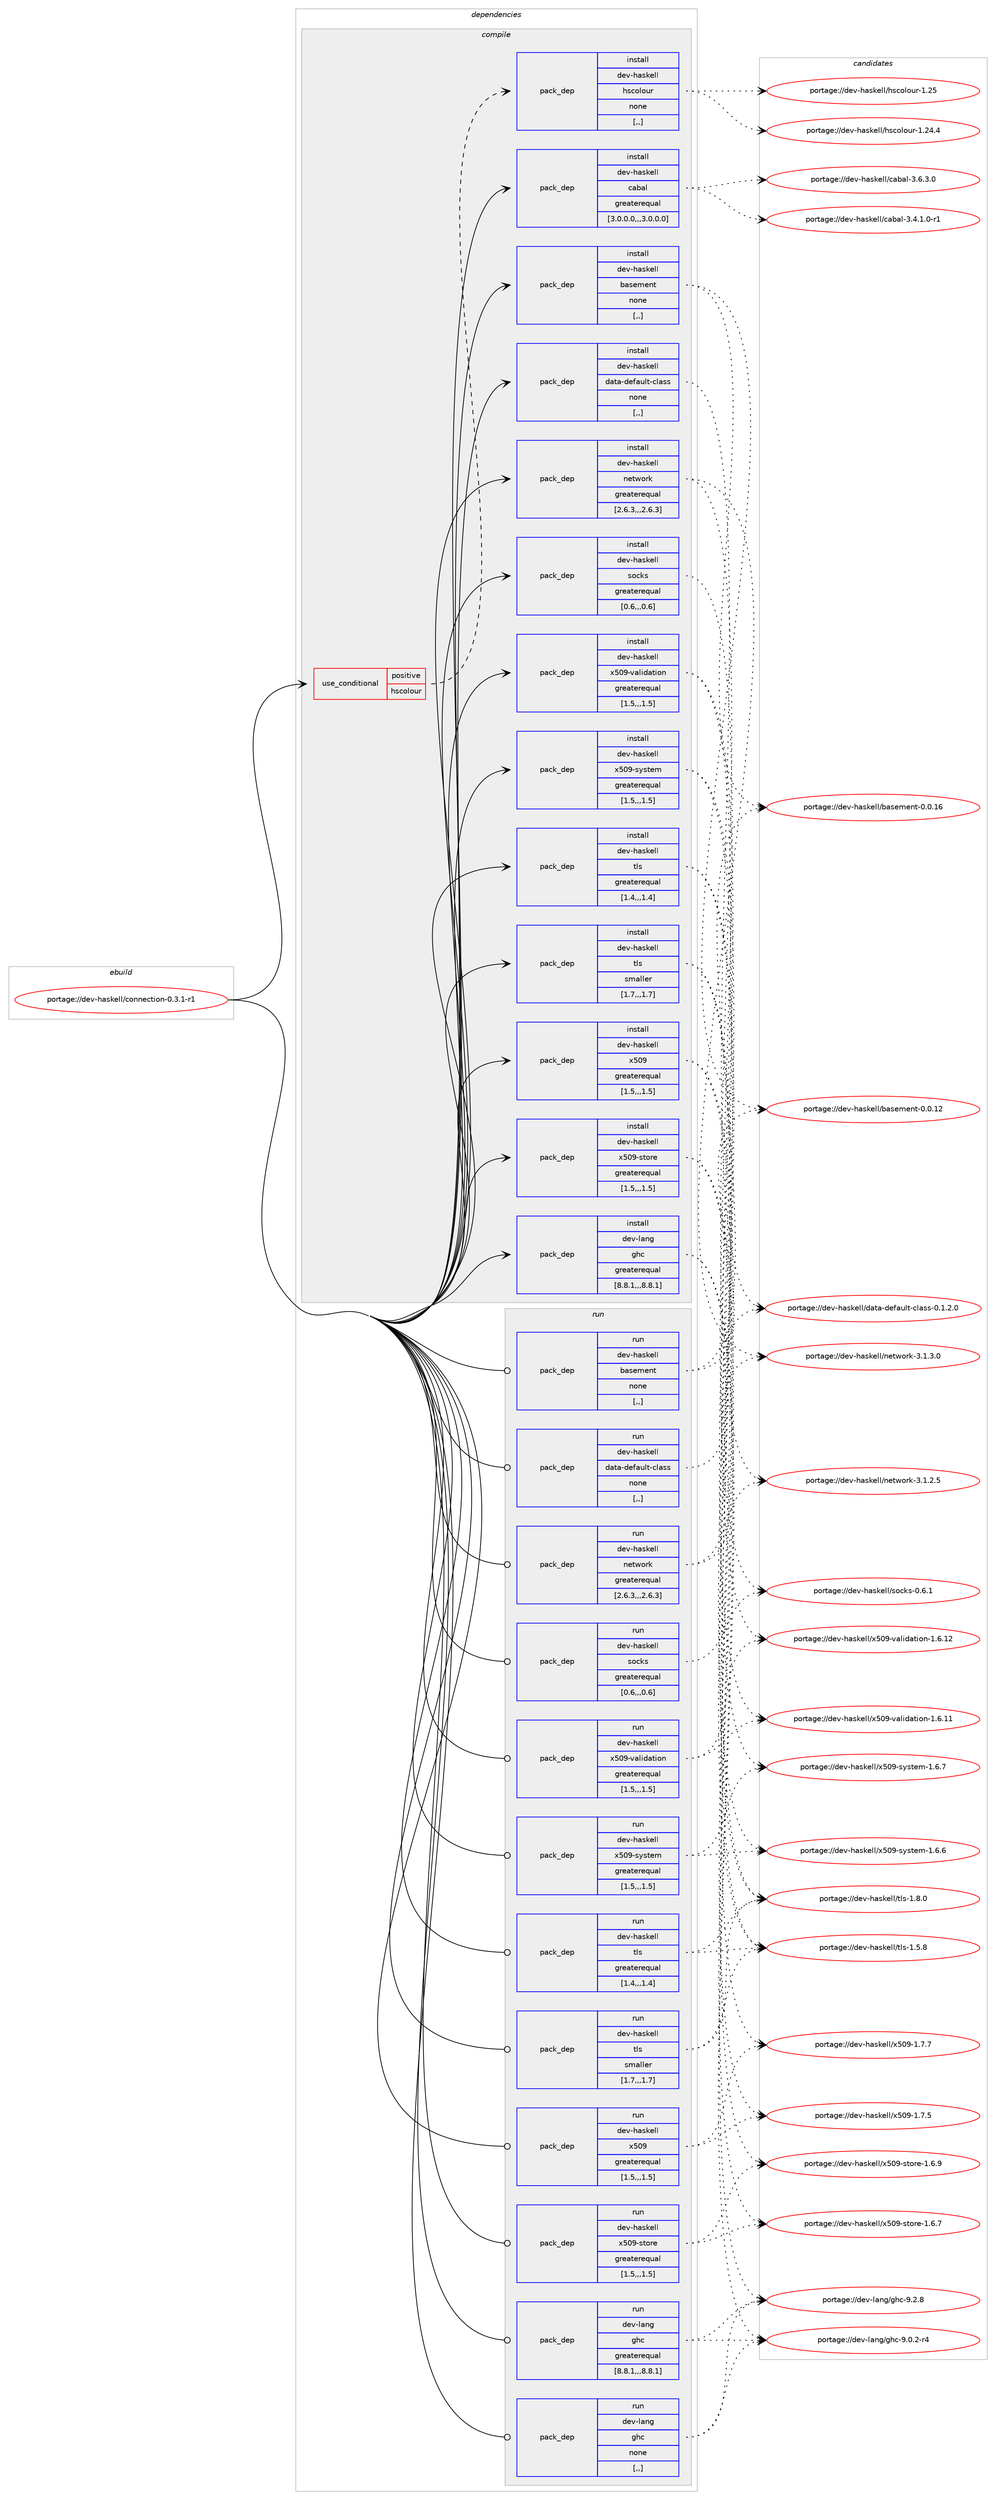 digraph prolog {

# *************
# Graph options
# *************

newrank=true;
concentrate=true;
compound=true;
graph [rankdir=LR,fontname=Helvetica,fontsize=10,ranksep=1.5];#, ranksep=2.5, nodesep=0.2];
edge  [arrowhead=vee];
node  [fontname=Helvetica,fontsize=10];

# **********
# The ebuild
# **********

subgraph cluster_leftcol {
color=gray;
label=<<i>ebuild</i>>;
id [label="portage://dev-haskell/connection-0.3.1-r1", color=red, width=4, href="../dev-haskell/connection-0.3.1-r1.svg"];
}

# ****************
# The dependencies
# ****************

subgraph cluster_midcol {
color=gray;
label=<<i>dependencies</i>>;
subgraph cluster_compile {
fillcolor="#eeeeee";
style=filled;
label=<<i>compile</i>>;
subgraph cond20332 {
dependency78542 [label=<<TABLE BORDER="0" CELLBORDER="1" CELLSPACING="0" CELLPADDING="4"><TR><TD ROWSPAN="3" CELLPADDING="10">use_conditional</TD></TR><TR><TD>positive</TD></TR><TR><TD>hscolour</TD></TR></TABLE>>, shape=none, color=red];
subgraph pack57236 {
dependency78543 [label=<<TABLE BORDER="0" CELLBORDER="1" CELLSPACING="0" CELLPADDING="4" WIDTH="220"><TR><TD ROWSPAN="6" CELLPADDING="30">pack_dep</TD></TR><TR><TD WIDTH="110">install</TD></TR><TR><TD>dev-haskell</TD></TR><TR><TD>hscolour</TD></TR><TR><TD>none</TD></TR><TR><TD>[,,]</TD></TR></TABLE>>, shape=none, color=blue];
}
dependency78542:e -> dependency78543:w [weight=20,style="dashed",arrowhead="vee"];
}
id:e -> dependency78542:w [weight=20,style="solid",arrowhead="vee"];
subgraph pack57237 {
dependency78544 [label=<<TABLE BORDER="0" CELLBORDER="1" CELLSPACING="0" CELLPADDING="4" WIDTH="220"><TR><TD ROWSPAN="6" CELLPADDING="30">pack_dep</TD></TR><TR><TD WIDTH="110">install</TD></TR><TR><TD>dev-haskell</TD></TR><TR><TD>basement</TD></TR><TR><TD>none</TD></TR><TR><TD>[,,]</TD></TR></TABLE>>, shape=none, color=blue];
}
id:e -> dependency78544:w [weight=20,style="solid",arrowhead="vee"];
subgraph pack57238 {
dependency78545 [label=<<TABLE BORDER="0" CELLBORDER="1" CELLSPACING="0" CELLPADDING="4" WIDTH="220"><TR><TD ROWSPAN="6" CELLPADDING="30">pack_dep</TD></TR><TR><TD WIDTH="110">install</TD></TR><TR><TD>dev-haskell</TD></TR><TR><TD>cabal</TD></TR><TR><TD>greaterequal</TD></TR><TR><TD>[3.0.0.0,,,3.0.0.0]</TD></TR></TABLE>>, shape=none, color=blue];
}
id:e -> dependency78545:w [weight=20,style="solid",arrowhead="vee"];
subgraph pack57239 {
dependency78546 [label=<<TABLE BORDER="0" CELLBORDER="1" CELLSPACING="0" CELLPADDING="4" WIDTH="220"><TR><TD ROWSPAN="6" CELLPADDING="30">pack_dep</TD></TR><TR><TD WIDTH="110">install</TD></TR><TR><TD>dev-haskell</TD></TR><TR><TD>data-default-class</TD></TR><TR><TD>none</TD></TR><TR><TD>[,,]</TD></TR></TABLE>>, shape=none, color=blue];
}
id:e -> dependency78546:w [weight=20,style="solid",arrowhead="vee"];
subgraph pack57240 {
dependency78547 [label=<<TABLE BORDER="0" CELLBORDER="1" CELLSPACING="0" CELLPADDING="4" WIDTH="220"><TR><TD ROWSPAN="6" CELLPADDING="30">pack_dep</TD></TR><TR><TD WIDTH="110">install</TD></TR><TR><TD>dev-haskell</TD></TR><TR><TD>network</TD></TR><TR><TD>greaterequal</TD></TR><TR><TD>[2.6.3,,,2.6.3]</TD></TR></TABLE>>, shape=none, color=blue];
}
id:e -> dependency78547:w [weight=20,style="solid",arrowhead="vee"];
subgraph pack57241 {
dependency78548 [label=<<TABLE BORDER="0" CELLBORDER="1" CELLSPACING="0" CELLPADDING="4" WIDTH="220"><TR><TD ROWSPAN="6" CELLPADDING="30">pack_dep</TD></TR><TR><TD WIDTH="110">install</TD></TR><TR><TD>dev-haskell</TD></TR><TR><TD>socks</TD></TR><TR><TD>greaterequal</TD></TR><TR><TD>[0.6,,,0.6]</TD></TR></TABLE>>, shape=none, color=blue];
}
id:e -> dependency78548:w [weight=20,style="solid",arrowhead="vee"];
subgraph pack57242 {
dependency78549 [label=<<TABLE BORDER="0" CELLBORDER="1" CELLSPACING="0" CELLPADDING="4" WIDTH="220"><TR><TD ROWSPAN="6" CELLPADDING="30">pack_dep</TD></TR><TR><TD WIDTH="110">install</TD></TR><TR><TD>dev-haskell</TD></TR><TR><TD>tls</TD></TR><TR><TD>greaterequal</TD></TR><TR><TD>[1.4,,,1.4]</TD></TR></TABLE>>, shape=none, color=blue];
}
id:e -> dependency78549:w [weight=20,style="solid",arrowhead="vee"];
subgraph pack57243 {
dependency78550 [label=<<TABLE BORDER="0" CELLBORDER="1" CELLSPACING="0" CELLPADDING="4" WIDTH="220"><TR><TD ROWSPAN="6" CELLPADDING="30">pack_dep</TD></TR><TR><TD WIDTH="110">install</TD></TR><TR><TD>dev-haskell</TD></TR><TR><TD>tls</TD></TR><TR><TD>smaller</TD></TR><TR><TD>[1.7,,,1.7]</TD></TR></TABLE>>, shape=none, color=blue];
}
id:e -> dependency78550:w [weight=20,style="solid",arrowhead="vee"];
subgraph pack57244 {
dependency78551 [label=<<TABLE BORDER="0" CELLBORDER="1" CELLSPACING="0" CELLPADDING="4" WIDTH="220"><TR><TD ROWSPAN="6" CELLPADDING="30">pack_dep</TD></TR><TR><TD WIDTH="110">install</TD></TR><TR><TD>dev-haskell</TD></TR><TR><TD>x509</TD></TR><TR><TD>greaterequal</TD></TR><TR><TD>[1.5,,,1.5]</TD></TR></TABLE>>, shape=none, color=blue];
}
id:e -> dependency78551:w [weight=20,style="solid",arrowhead="vee"];
subgraph pack57245 {
dependency78552 [label=<<TABLE BORDER="0" CELLBORDER="1" CELLSPACING="0" CELLPADDING="4" WIDTH="220"><TR><TD ROWSPAN="6" CELLPADDING="30">pack_dep</TD></TR><TR><TD WIDTH="110">install</TD></TR><TR><TD>dev-haskell</TD></TR><TR><TD>x509-store</TD></TR><TR><TD>greaterequal</TD></TR><TR><TD>[1.5,,,1.5]</TD></TR></TABLE>>, shape=none, color=blue];
}
id:e -> dependency78552:w [weight=20,style="solid",arrowhead="vee"];
subgraph pack57246 {
dependency78553 [label=<<TABLE BORDER="0" CELLBORDER="1" CELLSPACING="0" CELLPADDING="4" WIDTH="220"><TR><TD ROWSPAN="6" CELLPADDING="30">pack_dep</TD></TR><TR><TD WIDTH="110">install</TD></TR><TR><TD>dev-haskell</TD></TR><TR><TD>x509-system</TD></TR><TR><TD>greaterequal</TD></TR><TR><TD>[1.5,,,1.5]</TD></TR></TABLE>>, shape=none, color=blue];
}
id:e -> dependency78553:w [weight=20,style="solid",arrowhead="vee"];
subgraph pack57247 {
dependency78554 [label=<<TABLE BORDER="0" CELLBORDER="1" CELLSPACING="0" CELLPADDING="4" WIDTH="220"><TR><TD ROWSPAN="6" CELLPADDING="30">pack_dep</TD></TR><TR><TD WIDTH="110">install</TD></TR><TR><TD>dev-haskell</TD></TR><TR><TD>x509-validation</TD></TR><TR><TD>greaterequal</TD></TR><TR><TD>[1.5,,,1.5]</TD></TR></TABLE>>, shape=none, color=blue];
}
id:e -> dependency78554:w [weight=20,style="solid",arrowhead="vee"];
subgraph pack57248 {
dependency78555 [label=<<TABLE BORDER="0" CELLBORDER="1" CELLSPACING="0" CELLPADDING="4" WIDTH="220"><TR><TD ROWSPAN="6" CELLPADDING="30">pack_dep</TD></TR><TR><TD WIDTH="110">install</TD></TR><TR><TD>dev-lang</TD></TR><TR><TD>ghc</TD></TR><TR><TD>greaterequal</TD></TR><TR><TD>[8.8.1,,,8.8.1]</TD></TR></TABLE>>, shape=none, color=blue];
}
id:e -> dependency78555:w [weight=20,style="solid",arrowhead="vee"];
}
subgraph cluster_compileandrun {
fillcolor="#eeeeee";
style=filled;
label=<<i>compile and run</i>>;
}
subgraph cluster_run {
fillcolor="#eeeeee";
style=filled;
label=<<i>run</i>>;
subgraph pack57249 {
dependency78556 [label=<<TABLE BORDER="0" CELLBORDER="1" CELLSPACING="0" CELLPADDING="4" WIDTH="220"><TR><TD ROWSPAN="6" CELLPADDING="30">pack_dep</TD></TR><TR><TD WIDTH="110">run</TD></TR><TR><TD>dev-haskell</TD></TR><TR><TD>basement</TD></TR><TR><TD>none</TD></TR><TR><TD>[,,]</TD></TR></TABLE>>, shape=none, color=blue];
}
id:e -> dependency78556:w [weight=20,style="solid",arrowhead="odot"];
subgraph pack57250 {
dependency78557 [label=<<TABLE BORDER="0" CELLBORDER="1" CELLSPACING="0" CELLPADDING="4" WIDTH="220"><TR><TD ROWSPAN="6" CELLPADDING="30">pack_dep</TD></TR><TR><TD WIDTH="110">run</TD></TR><TR><TD>dev-haskell</TD></TR><TR><TD>data-default-class</TD></TR><TR><TD>none</TD></TR><TR><TD>[,,]</TD></TR></TABLE>>, shape=none, color=blue];
}
id:e -> dependency78557:w [weight=20,style="solid",arrowhead="odot"];
subgraph pack57251 {
dependency78558 [label=<<TABLE BORDER="0" CELLBORDER="1" CELLSPACING="0" CELLPADDING="4" WIDTH="220"><TR><TD ROWSPAN="6" CELLPADDING="30">pack_dep</TD></TR><TR><TD WIDTH="110">run</TD></TR><TR><TD>dev-haskell</TD></TR><TR><TD>network</TD></TR><TR><TD>greaterequal</TD></TR><TR><TD>[2.6.3,,,2.6.3]</TD></TR></TABLE>>, shape=none, color=blue];
}
id:e -> dependency78558:w [weight=20,style="solid",arrowhead="odot"];
subgraph pack57252 {
dependency78559 [label=<<TABLE BORDER="0" CELLBORDER="1" CELLSPACING="0" CELLPADDING="4" WIDTH="220"><TR><TD ROWSPAN="6" CELLPADDING="30">pack_dep</TD></TR><TR><TD WIDTH="110">run</TD></TR><TR><TD>dev-haskell</TD></TR><TR><TD>socks</TD></TR><TR><TD>greaterequal</TD></TR><TR><TD>[0.6,,,0.6]</TD></TR></TABLE>>, shape=none, color=blue];
}
id:e -> dependency78559:w [weight=20,style="solid",arrowhead="odot"];
subgraph pack57253 {
dependency78560 [label=<<TABLE BORDER="0" CELLBORDER="1" CELLSPACING="0" CELLPADDING="4" WIDTH="220"><TR><TD ROWSPAN="6" CELLPADDING="30">pack_dep</TD></TR><TR><TD WIDTH="110">run</TD></TR><TR><TD>dev-haskell</TD></TR><TR><TD>tls</TD></TR><TR><TD>greaterequal</TD></TR><TR><TD>[1.4,,,1.4]</TD></TR></TABLE>>, shape=none, color=blue];
}
id:e -> dependency78560:w [weight=20,style="solid",arrowhead="odot"];
subgraph pack57254 {
dependency78561 [label=<<TABLE BORDER="0" CELLBORDER="1" CELLSPACING="0" CELLPADDING="4" WIDTH="220"><TR><TD ROWSPAN="6" CELLPADDING="30">pack_dep</TD></TR><TR><TD WIDTH="110">run</TD></TR><TR><TD>dev-haskell</TD></TR><TR><TD>tls</TD></TR><TR><TD>smaller</TD></TR><TR><TD>[1.7,,,1.7]</TD></TR></TABLE>>, shape=none, color=blue];
}
id:e -> dependency78561:w [weight=20,style="solid",arrowhead="odot"];
subgraph pack57255 {
dependency78562 [label=<<TABLE BORDER="0" CELLBORDER="1" CELLSPACING="0" CELLPADDING="4" WIDTH="220"><TR><TD ROWSPAN="6" CELLPADDING="30">pack_dep</TD></TR><TR><TD WIDTH="110">run</TD></TR><TR><TD>dev-haskell</TD></TR><TR><TD>x509</TD></TR><TR><TD>greaterequal</TD></TR><TR><TD>[1.5,,,1.5]</TD></TR></TABLE>>, shape=none, color=blue];
}
id:e -> dependency78562:w [weight=20,style="solid",arrowhead="odot"];
subgraph pack57256 {
dependency78563 [label=<<TABLE BORDER="0" CELLBORDER="1" CELLSPACING="0" CELLPADDING="4" WIDTH="220"><TR><TD ROWSPAN="6" CELLPADDING="30">pack_dep</TD></TR><TR><TD WIDTH="110">run</TD></TR><TR><TD>dev-haskell</TD></TR><TR><TD>x509-store</TD></TR><TR><TD>greaterequal</TD></TR><TR><TD>[1.5,,,1.5]</TD></TR></TABLE>>, shape=none, color=blue];
}
id:e -> dependency78563:w [weight=20,style="solid",arrowhead="odot"];
subgraph pack57257 {
dependency78564 [label=<<TABLE BORDER="0" CELLBORDER="1" CELLSPACING="0" CELLPADDING="4" WIDTH="220"><TR><TD ROWSPAN="6" CELLPADDING="30">pack_dep</TD></TR><TR><TD WIDTH="110">run</TD></TR><TR><TD>dev-haskell</TD></TR><TR><TD>x509-system</TD></TR><TR><TD>greaterequal</TD></TR><TR><TD>[1.5,,,1.5]</TD></TR></TABLE>>, shape=none, color=blue];
}
id:e -> dependency78564:w [weight=20,style="solid",arrowhead="odot"];
subgraph pack57258 {
dependency78565 [label=<<TABLE BORDER="0" CELLBORDER="1" CELLSPACING="0" CELLPADDING="4" WIDTH="220"><TR><TD ROWSPAN="6" CELLPADDING="30">pack_dep</TD></TR><TR><TD WIDTH="110">run</TD></TR><TR><TD>dev-haskell</TD></TR><TR><TD>x509-validation</TD></TR><TR><TD>greaterequal</TD></TR><TR><TD>[1.5,,,1.5]</TD></TR></TABLE>>, shape=none, color=blue];
}
id:e -> dependency78565:w [weight=20,style="solid",arrowhead="odot"];
subgraph pack57259 {
dependency78566 [label=<<TABLE BORDER="0" CELLBORDER="1" CELLSPACING="0" CELLPADDING="4" WIDTH="220"><TR><TD ROWSPAN="6" CELLPADDING="30">pack_dep</TD></TR><TR><TD WIDTH="110">run</TD></TR><TR><TD>dev-lang</TD></TR><TR><TD>ghc</TD></TR><TR><TD>greaterequal</TD></TR><TR><TD>[8.8.1,,,8.8.1]</TD></TR></TABLE>>, shape=none, color=blue];
}
id:e -> dependency78566:w [weight=20,style="solid",arrowhead="odot"];
subgraph pack57260 {
dependency78567 [label=<<TABLE BORDER="0" CELLBORDER="1" CELLSPACING="0" CELLPADDING="4" WIDTH="220"><TR><TD ROWSPAN="6" CELLPADDING="30">pack_dep</TD></TR><TR><TD WIDTH="110">run</TD></TR><TR><TD>dev-lang</TD></TR><TR><TD>ghc</TD></TR><TR><TD>none</TD></TR><TR><TD>[,,]</TD></TR></TABLE>>, shape=none, color=blue];
}
id:e -> dependency78567:w [weight=20,style="solid",arrowhead="odot"];
}
}

# **************
# The candidates
# **************

subgraph cluster_choices {
rank=same;
color=gray;
label=<<i>candidates</i>>;

subgraph choice57236 {
color=black;
nodesep=1;
choice100101118451049711510710110810847104115991111081111171144549465053 [label="portage://dev-haskell/hscolour-1.25", color=red, width=4,href="../dev-haskell/hscolour-1.25.svg"];
choice1001011184510497115107101108108471041159911110811111711445494650524652 [label="portage://dev-haskell/hscolour-1.24.4", color=red, width=4,href="../dev-haskell/hscolour-1.24.4.svg"];
dependency78543:e -> choice100101118451049711510710110810847104115991111081111171144549465053:w [style=dotted,weight="100"];
dependency78543:e -> choice1001011184510497115107101108108471041159911110811111711445494650524652:w [style=dotted,weight="100"];
}
subgraph choice57237 {
color=black;
nodesep=1;
choice100101118451049711510710110810847989711510110910111011645484648464954 [label="portage://dev-haskell/basement-0.0.16", color=red, width=4,href="../dev-haskell/basement-0.0.16.svg"];
choice100101118451049711510710110810847989711510110910111011645484648464950 [label="portage://dev-haskell/basement-0.0.12", color=red, width=4,href="../dev-haskell/basement-0.0.12.svg"];
dependency78544:e -> choice100101118451049711510710110810847989711510110910111011645484648464954:w [style=dotted,weight="100"];
dependency78544:e -> choice100101118451049711510710110810847989711510110910111011645484648464950:w [style=dotted,weight="100"];
}
subgraph choice57238 {
color=black;
nodesep=1;
choice100101118451049711510710110810847999798971084551465446514648 [label="portage://dev-haskell/cabal-3.6.3.0", color=red, width=4,href="../dev-haskell/cabal-3.6.3.0.svg"];
choice1001011184510497115107101108108479997989710845514652464946484511449 [label="portage://dev-haskell/cabal-3.4.1.0-r1", color=red, width=4,href="../dev-haskell/cabal-3.4.1.0-r1.svg"];
dependency78545:e -> choice100101118451049711510710110810847999798971084551465446514648:w [style=dotted,weight="100"];
dependency78545:e -> choice1001011184510497115107101108108479997989710845514652464946484511449:w [style=dotted,weight="100"];
}
subgraph choice57239 {
color=black;
nodesep=1;
choice100101118451049711510710110810847100971169745100101102971171081164599108971151154548464946504648 [label="portage://dev-haskell/data-default-class-0.1.2.0", color=red, width=4,href="../dev-haskell/data-default-class-0.1.2.0.svg"];
dependency78546:e -> choice100101118451049711510710110810847100971169745100101102971171081164599108971151154548464946504648:w [style=dotted,weight="100"];
}
subgraph choice57240 {
color=black;
nodesep=1;
choice1001011184510497115107101108108471101011161191111141074551464946514648 [label="portage://dev-haskell/network-3.1.3.0", color=red, width=4,href="../dev-haskell/network-3.1.3.0.svg"];
choice1001011184510497115107101108108471101011161191111141074551464946504653 [label="portage://dev-haskell/network-3.1.2.5", color=red, width=4,href="../dev-haskell/network-3.1.2.5.svg"];
dependency78547:e -> choice1001011184510497115107101108108471101011161191111141074551464946514648:w [style=dotted,weight="100"];
dependency78547:e -> choice1001011184510497115107101108108471101011161191111141074551464946504653:w [style=dotted,weight="100"];
}
subgraph choice57241 {
color=black;
nodesep=1;
choice10010111845104971151071011081084711511199107115454846544649 [label="portage://dev-haskell/socks-0.6.1", color=red, width=4,href="../dev-haskell/socks-0.6.1.svg"];
dependency78548:e -> choice10010111845104971151071011081084711511199107115454846544649:w [style=dotted,weight="100"];
}
subgraph choice57242 {
color=black;
nodesep=1;
choice100101118451049711510710110810847116108115454946564648 [label="portage://dev-haskell/tls-1.8.0", color=red, width=4,href="../dev-haskell/tls-1.8.0.svg"];
choice100101118451049711510710110810847116108115454946534656 [label="portage://dev-haskell/tls-1.5.8", color=red, width=4,href="../dev-haskell/tls-1.5.8.svg"];
dependency78549:e -> choice100101118451049711510710110810847116108115454946564648:w [style=dotted,weight="100"];
dependency78549:e -> choice100101118451049711510710110810847116108115454946534656:w [style=dotted,weight="100"];
}
subgraph choice57243 {
color=black;
nodesep=1;
choice100101118451049711510710110810847116108115454946564648 [label="portage://dev-haskell/tls-1.8.0", color=red, width=4,href="../dev-haskell/tls-1.8.0.svg"];
choice100101118451049711510710110810847116108115454946534656 [label="portage://dev-haskell/tls-1.5.8", color=red, width=4,href="../dev-haskell/tls-1.5.8.svg"];
dependency78550:e -> choice100101118451049711510710110810847116108115454946564648:w [style=dotted,weight="100"];
dependency78550:e -> choice100101118451049711510710110810847116108115454946534656:w [style=dotted,weight="100"];
}
subgraph choice57244 {
color=black;
nodesep=1;
choice100101118451049711510710110810847120534857454946554655 [label="portage://dev-haskell/x509-1.7.7", color=red, width=4,href="../dev-haskell/x509-1.7.7.svg"];
choice100101118451049711510710110810847120534857454946554653 [label="portage://dev-haskell/x509-1.7.5", color=red, width=4,href="../dev-haskell/x509-1.7.5.svg"];
dependency78551:e -> choice100101118451049711510710110810847120534857454946554655:w [style=dotted,weight="100"];
dependency78551:e -> choice100101118451049711510710110810847120534857454946554653:w [style=dotted,weight="100"];
}
subgraph choice57245 {
color=black;
nodesep=1;
choice10010111845104971151071011081084712053485745115116111114101454946544657 [label="portage://dev-haskell/x509-store-1.6.9", color=red, width=4,href="../dev-haskell/x509-store-1.6.9.svg"];
choice10010111845104971151071011081084712053485745115116111114101454946544655 [label="portage://dev-haskell/x509-store-1.6.7", color=red, width=4,href="../dev-haskell/x509-store-1.6.7.svg"];
dependency78552:e -> choice10010111845104971151071011081084712053485745115116111114101454946544657:w [style=dotted,weight="100"];
dependency78552:e -> choice10010111845104971151071011081084712053485745115116111114101454946544655:w [style=dotted,weight="100"];
}
subgraph choice57246 {
color=black;
nodesep=1;
choice10010111845104971151071011081084712053485745115121115116101109454946544655 [label="portage://dev-haskell/x509-system-1.6.7", color=red, width=4,href="../dev-haskell/x509-system-1.6.7.svg"];
choice10010111845104971151071011081084712053485745115121115116101109454946544654 [label="portage://dev-haskell/x509-system-1.6.6", color=red, width=4,href="../dev-haskell/x509-system-1.6.6.svg"];
dependency78553:e -> choice10010111845104971151071011081084712053485745115121115116101109454946544655:w [style=dotted,weight="100"];
dependency78553:e -> choice10010111845104971151071011081084712053485745115121115116101109454946544654:w [style=dotted,weight="100"];
}
subgraph choice57247 {
color=black;
nodesep=1;
choice10010111845104971151071011081084712053485745118971081051009711610511111045494654464950 [label="portage://dev-haskell/x509-validation-1.6.12", color=red, width=4,href="../dev-haskell/x509-validation-1.6.12.svg"];
choice10010111845104971151071011081084712053485745118971081051009711610511111045494654464949 [label="portage://dev-haskell/x509-validation-1.6.11", color=red, width=4,href="../dev-haskell/x509-validation-1.6.11.svg"];
dependency78554:e -> choice10010111845104971151071011081084712053485745118971081051009711610511111045494654464950:w [style=dotted,weight="100"];
dependency78554:e -> choice10010111845104971151071011081084712053485745118971081051009711610511111045494654464949:w [style=dotted,weight="100"];
}
subgraph choice57248 {
color=black;
nodesep=1;
choice10010111845108971101034710310499455746504656 [label="portage://dev-lang/ghc-9.2.8", color=red, width=4,href="../dev-lang/ghc-9.2.8.svg"];
choice100101118451089711010347103104994557464846504511452 [label="portage://dev-lang/ghc-9.0.2-r4", color=red, width=4,href="../dev-lang/ghc-9.0.2-r4.svg"];
dependency78555:e -> choice10010111845108971101034710310499455746504656:w [style=dotted,weight="100"];
dependency78555:e -> choice100101118451089711010347103104994557464846504511452:w [style=dotted,weight="100"];
}
subgraph choice57249 {
color=black;
nodesep=1;
choice100101118451049711510710110810847989711510110910111011645484648464954 [label="portage://dev-haskell/basement-0.0.16", color=red, width=4,href="../dev-haskell/basement-0.0.16.svg"];
choice100101118451049711510710110810847989711510110910111011645484648464950 [label="portage://dev-haskell/basement-0.0.12", color=red, width=4,href="../dev-haskell/basement-0.0.12.svg"];
dependency78556:e -> choice100101118451049711510710110810847989711510110910111011645484648464954:w [style=dotted,weight="100"];
dependency78556:e -> choice100101118451049711510710110810847989711510110910111011645484648464950:w [style=dotted,weight="100"];
}
subgraph choice57250 {
color=black;
nodesep=1;
choice100101118451049711510710110810847100971169745100101102971171081164599108971151154548464946504648 [label="portage://dev-haskell/data-default-class-0.1.2.0", color=red, width=4,href="../dev-haskell/data-default-class-0.1.2.0.svg"];
dependency78557:e -> choice100101118451049711510710110810847100971169745100101102971171081164599108971151154548464946504648:w [style=dotted,weight="100"];
}
subgraph choice57251 {
color=black;
nodesep=1;
choice1001011184510497115107101108108471101011161191111141074551464946514648 [label="portage://dev-haskell/network-3.1.3.0", color=red, width=4,href="../dev-haskell/network-3.1.3.0.svg"];
choice1001011184510497115107101108108471101011161191111141074551464946504653 [label="portage://dev-haskell/network-3.1.2.5", color=red, width=4,href="../dev-haskell/network-3.1.2.5.svg"];
dependency78558:e -> choice1001011184510497115107101108108471101011161191111141074551464946514648:w [style=dotted,weight="100"];
dependency78558:e -> choice1001011184510497115107101108108471101011161191111141074551464946504653:w [style=dotted,weight="100"];
}
subgraph choice57252 {
color=black;
nodesep=1;
choice10010111845104971151071011081084711511199107115454846544649 [label="portage://dev-haskell/socks-0.6.1", color=red, width=4,href="../dev-haskell/socks-0.6.1.svg"];
dependency78559:e -> choice10010111845104971151071011081084711511199107115454846544649:w [style=dotted,weight="100"];
}
subgraph choice57253 {
color=black;
nodesep=1;
choice100101118451049711510710110810847116108115454946564648 [label="portage://dev-haskell/tls-1.8.0", color=red, width=4,href="../dev-haskell/tls-1.8.0.svg"];
choice100101118451049711510710110810847116108115454946534656 [label="portage://dev-haskell/tls-1.5.8", color=red, width=4,href="../dev-haskell/tls-1.5.8.svg"];
dependency78560:e -> choice100101118451049711510710110810847116108115454946564648:w [style=dotted,weight="100"];
dependency78560:e -> choice100101118451049711510710110810847116108115454946534656:w [style=dotted,weight="100"];
}
subgraph choice57254 {
color=black;
nodesep=1;
choice100101118451049711510710110810847116108115454946564648 [label="portage://dev-haskell/tls-1.8.0", color=red, width=4,href="../dev-haskell/tls-1.8.0.svg"];
choice100101118451049711510710110810847116108115454946534656 [label="portage://dev-haskell/tls-1.5.8", color=red, width=4,href="../dev-haskell/tls-1.5.8.svg"];
dependency78561:e -> choice100101118451049711510710110810847116108115454946564648:w [style=dotted,weight="100"];
dependency78561:e -> choice100101118451049711510710110810847116108115454946534656:w [style=dotted,weight="100"];
}
subgraph choice57255 {
color=black;
nodesep=1;
choice100101118451049711510710110810847120534857454946554655 [label="portage://dev-haskell/x509-1.7.7", color=red, width=4,href="../dev-haskell/x509-1.7.7.svg"];
choice100101118451049711510710110810847120534857454946554653 [label="portage://dev-haskell/x509-1.7.5", color=red, width=4,href="../dev-haskell/x509-1.7.5.svg"];
dependency78562:e -> choice100101118451049711510710110810847120534857454946554655:w [style=dotted,weight="100"];
dependency78562:e -> choice100101118451049711510710110810847120534857454946554653:w [style=dotted,weight="100"];
}
subgraph choice57256 {
color=black;
nodesep=1;
choice10010111845104971151071011081084712053485745115116111114101454946544657 [label="portage://dev-haskell/x509-store-1.6.9", color=red, width=4,href="../dev-haskell/x509-store-1.6.9.svg"];
choice10010111845104971151071011081084712053485745115116111114101454946544655 [label="portage://dev-haskell/x509-store-1.6.7", color=red, width=4,href="../dev-haskell/x509-store-1.6.7.svg"];
dependency78563:e -> choice10010111845104971151071011081084712053485745115116111114101454946544657:w [style=dotted,weight="100"];
dependency78563:e -> choice10010111845104971151071011081084712053485745115116111114101454946544655:w [style=dotted,weight="100"];
}
subgraph choice57257 {
color=black;
nodesep=1;
choice10010111845104971151071011081084712053485745115121115116101109454946544655 [label="portage://dev-haskell/x509-system-1.6.7", color=red, width=4,href="../dev-haskell/x509-system-1.6.7.svg"];
choice10010111845104971151071011081084712053485745115121115116101109454946544654 [label="portage://dev-haskell/x509-system-1.6.6", color=red, width=4,href="../dev-haskell/x509-system-1.6.6.svg"];
dependency78564:e -> choice10010111845104971151071011081084712053485745115121115116101109454946544655:w [style=dotted,weight="100"];
dependency78564:e -> choice10010111845104971151071011081084712053485745115121115116101109454946544654:w [style=dotted,weight="100"];
}
subgraph choice57258 {
color=black;
nodesep=1;
choice10010111845104971151071011081084712053485745118971081051009711610511111045494654464950 [label="portage://dev-haskell/x509-validation-1.6.12", color=red, width=4,href="../dev-haskell/x509-validation-1.6.12.svg"];
choice10010111845104971151071011081084712053485745118971081051009711610511111045494654464949 [label="portage://dev-haskell/x509-validation-1.6.11", color=red, width=4,href="../dev-haskell/x509-validation-1.6.11.svg"];
dependency78565:e -> choice10010111845104971151071011081084712053485745118971081051009711610511111045494654464950:w [style=dotted,weight="100"];
dependency78565:e -> choice10010111845104971151071011081084712053485745118971081051009711610511111045494654464949:w [style=dotted,weight="100"];
}
subgraph choice57259 {
color=black;
nodesep=1;
choice10010111845108971101034710310499455746504656 [label="portage://dev-lang/ghc-9.2.8", color=red, width=4,href="../dev-lang/ghc-9.2.8.svg"];
choice100101118451089711010347103104994557464846504511452 [label="portage://dev-lang/ghc-9.0.2-r4", color=red, width=4,href="../dev-lang/ghc-9.0.2-r4.svg"];
dependency78566:e -> choice10010111845108971101034710310499455746504656:w [style=dotted,weight="100"];
dependency78566:e -> choice100101118451089711010347103104994557464846504511452:w [style=dotted,weight="100"];
}
subgraph choice57260 {
color=black;
nodesep=1;
choice10010111845108971101034710310499455746504656 [label="portage://dev-lang/ghc-9.2.8", color=red, width=4,href="../dev-lang/ghc-9.2.8.svg"];
choice100101118451089711010347103104994557464846504511452 [label="portage://dev-lang/ghc-9.0.2-r4", color=red, width=4,href="../dev-lang/ghc-9.0.2-r4.svg"];
dependency78567:e -> choice10010111845108971101034710310499455746504656:w [style=dotted,weight="100"];
dependency78567:e -> choice100101118451089711010347103104994557464846504511452:w [style=dotted,weight="100"];
}
}

}
